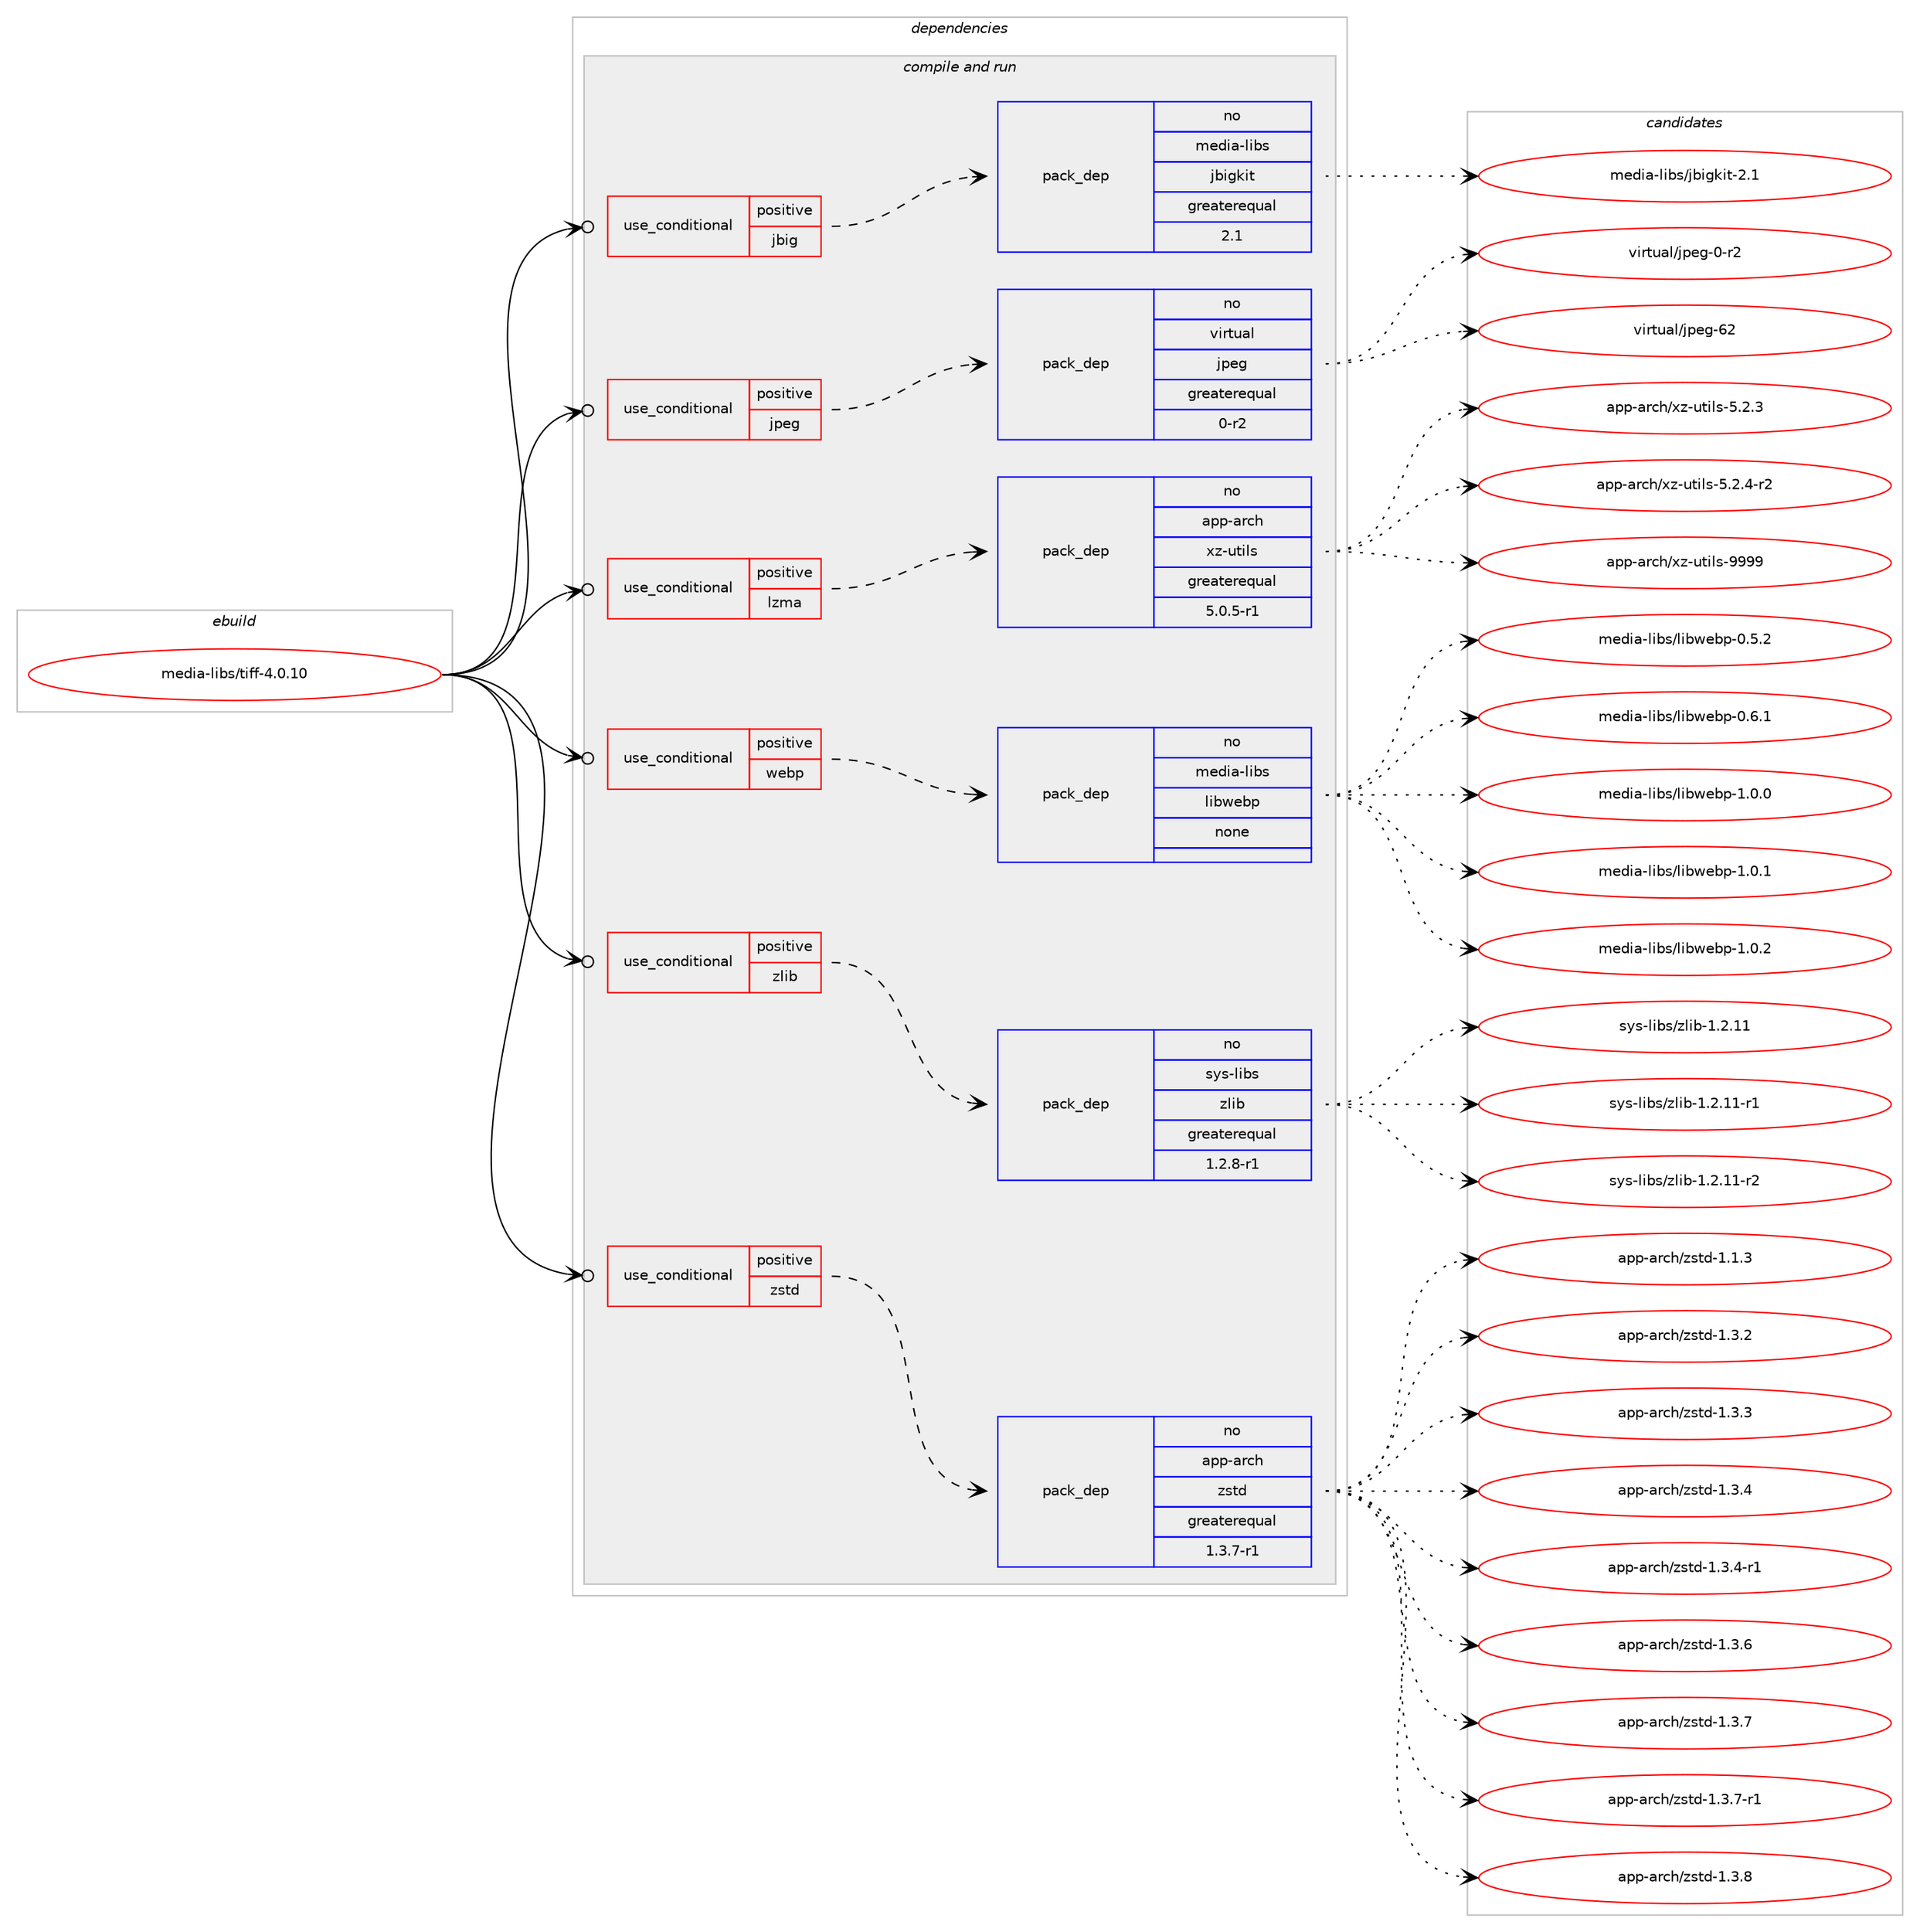 digraph prolog {

# *************
# Graph options
# *************

newrank=true;
concentrate=true;
compound=true;
graph [rankdir=LR,fontname=Helvetica,fontsize=10,ranksep=1.5];#, ranksep=2.5, nodesep=0.2];
edge  [arrowhead=vee];
node  [fontname=Helvetica,fontsize=10];

# **********
# The ebuild
# **********

subgraph cluster_leftcol {
color=gray;
rank=same;
label=<<i>ebuild</i>>;
id [label="media-libs/tiff-4.0.10", color=red, width=4, href="../media-libs/tiff-4.0.10.svg"];
}

# ****************
# The dependencies
# ****************

subgraph cluster_midcol {
color=gray;
label=<<i>dependencies</i>>;
subgraph cluster_compile {
fillcolor="#eeeeee";
style=filled;
label=<<i>compile</i>>;
}
subgraph cluster_compileandrun {
fillcolor="#eeeeee";
style=filled;
label=<<i>compile and run</i>>;
subgraph cond435948 {
dependency1618481 [label=<<TABLE BORDER="0" CELLBORDER="1" CELLSPACING="0" CELLPADDING="4"><TR><TD ROWSPAN="3" CELLPADDING="10">use_conditional</TD></TR><TR><TD>positive</TD></TR><TR><TD>jbig</TD></TR></TABLE>>, shape=none, color=red];
subgraph pack1156439 {
dependency1618482 [label=<<TABLE BORDER="0" CELLBORDER="1" CELLSPACING="0" CELLPADDING="4" WIDTH="220"><TR><TD ROWSPAN="6" CELLPADDING="30">pack_dep</TD></TR><TR><TD WIDTH="110">no</TD></TR><TR><TD>media-libs</TD></TR><TR><TD>jbigkit</TD></TR><TR><TD>greaterequal</TD></TR><TR><TD>2.1</TD></TR></TABLE>>, shape=none, color=blue];
}
dependency1618481:e -> dependency1618482:w [weight=20,style="dashed",arrowhead="vee"];
}
id:e -> dependency1618481:w [weight=20,style="solid",arrowhead="odotvee"];
subgraph cond435949 {
dependency1618483 [label=<<TABLE BORDER="0" CELLBORDER="1" CELLSPACING="0" CELLPADDING="4"><TR><TD ROWSPAN="3" CELLPADDING="10">use_conditional</TD></TR><TR><TD>positive</TD></TR><TR><TD>jpeg</TD></TR></TABLE>>, shape=none, color=red];
subgraph pack1156440 {
dependency1618484 [label=<<TABLE BORDER="0" CELLBORDER="1" CELLSPACING="0" CELLPADDING="4" WIDTH="220"><TR><TD ROWSPAN="6" CELLPADDING="30">pack_dep</TD></TR><TR><TD WIDTH="110">no</TD></TR><TR><TD>virtual</TD></TR><TR><TD>jpeg</TD></TR><TR><TD>greaterequal</TD></TR><TR><TD>0-r2</TD></TR></TABLE>>, shape=none, color=blue];
}
dependency1618483:e -> dependency1618484:w [weight=20,style="dashed",arrowhead="vee"];
}
id:e -> dependency1618483:w [weight=20,style="solid",arrowhead="odotvee"];
subgraph cond435950 {
dependency1618485 [label=<<TABLE BORDER="0" CELLBORDER="1" CELLSPACING="0" CELLPADDING="4"><TR><TD ROWSPAN="3" CELLPADDING="10">use_conditional</TD></TR><TR><TD>positive</TD></TR><TR><TD>lzma</TD></TR></TABLE>>, shape=none, color=red];
subgraph pack1156441 {
dependency1618486 [label=<<TABLE BORDER="0" CELLBORDER="1" CELLSPACING="0" CELLPADDING="4" WIDTH="220"><TR><TD ROWSPAN="6" CELLPADDING="30">pack_dep</TD></TR><TR><TD WIDTH="110">no</TD></TR><TR><TD>app-arch</TD></TR><TR><TD>xz-utils</TD></TR><TR><TD>greaterequal</TD></TR><TR><TD>5.0.5-r1</TD></TR></TABLE>>, shape=none, color=blue];
}
dependency1618485:e -> dependency1618486:w [weight=20,style="dashed",arrowhead="vee"];
}
id:e -> dependency1618485:w [weight=20,style="solid",arrowhead="odotvee"];
subgraph cond435951 {
dependency1618487 [label=<<TABLE BORDER="0" CELLBORDER="1" CELLSPACING="0" CELLPADDING="4"><TR><TD ROWSPAN="3" CELLPADDING="10">use_conditional</TD></TR><TR><TD>positive</TD></TR><TR><TD>webp</TD></TR></TABLE>>, shape=none, color=red];
subgraph pack1156442 {
dependency1618488 [label=<<TABLE BORDER="0" CELLBORDER="1" CELLSPACING="0" CELLPADDING="4" WIDTH="220"><TR><TD ROWSPAN="6" CELLPADDING="30">pack_dep</TD></TR><TR><TD WIDTH="110">no</TD></TR><TR><TD>media-libs</TD></TR><TR><TD>libwebp</TD></TR><TR><TD>none</TD></TR><TR><TD></TD></TR></TABLE>>, shape=none, color=blue];
}
dependency1618487:e -> dependency1618488:w [weight=20,style="dashed",arrowhead="vee"];
}
id:e -> dependency1618487:w [weight=20,style="solid",arrowhead="odotvee"];
subgraph cond435952 {
dependency1618489 [label=<<TABLE BORDER="0" CELLBORDER="1" CELLSPACING="0" CELLPADDING="4"><TR><TD ROWSPAN="3" CELLPADDING="10">use_conditional</TD></TR><TR><TD>positive</TD></TR><TR><TD>zlib</TD></TR></TABLE>>, shape=none, color=red];
subgraph pack1156443 {
dependency1618490 [label=<<TABLE BORDER="0" CELLBORDER="1" CELLSPACING="0" CELLPADDING="4" WIDTH="220"><TR><TD ROWSPAN="6" CELLPADDING="30">pack_dep</TD></TR><TR><TD WIDTH="110">no</TD></TR><TR><TD>sys-libs</TD></TR><TR><TD>zlib</TD></TR><TR><TD>greaterequal</TD></TR><TR><TD>1.2.8-r1</TD></TR></TABLE>>, shape=none, color=blue];
}
dependency1618489:e -> dependency1618490:w [weight=20,style="dashed",arrowhead="vee"];
}
id:e -> dependency1618489:w [weight=20,style="solid",arrowhead="odotvee"];
subgraph cond435953 {
dependency1618491 [label=<<TABLE BORDER="0" CELLBORDER="1" CELLSPACING="0" CELLPADDING="4"><TR><TD ROWSPAN="3" CELLPADDING="10">use_conditional</TD></TR><TR><TD>positive</TD></TR><TR><TD>zstd</TD></TR></TABLE>>, shape=none, color=red];
subgraph pack1156444 {
dependency1618492 [label=<<TABLE BORDER="0" CELLBORDER="1" CELLSPACING="0" CELLPADDING="4" WIDTH="220"><TR><TD ROWSPAN="6" CELLPADDING="30">pack_dep</TD></TR><TR><TD WIDTH="110">no</TD></TR><TR><TD>app-arch</TD></TR><TR><TD>zstd</TD></TR><TR><TD>greaterequal</TD></TR><TR><TD>1.3.7-r1</TD></TR></TABLE>>, shape=none, color=blue];
}
dependency1618491:e -> dependency1618492:w [weight=20,style="dashed",arrowhead="vee"];
}
id:e -> dependency1618491:w [weight=20,style="solid",arrowhead="odotvee"];
}
subgraph cluster_run {
fillcolor="#eeeeee";
style=filled;
label=<<i>run</i>>;
}
}

# **************
# The candidates
# **************

subgraph cluster_choices {
rank=same;
color=gray;
label=<<i>candidates</i>>;

subgraph choice1156439 {
color=black;
nodesep=1;
choice109101100105974510810598115471069810510310710511645504649 [label="media-libs/jbigkit-2.1", color=red, width=4,href="../media-libs/jbigkit-2.1.svg"];
dependency1618482:e -> choice109101100105974510810598115471069810510310710511645504649:w [style=dotted,weight="100"];
}
subgraph choice1156440 {
color=black;
nodesep=1;
choice118105114116117971084710611210110345484511450 [label="virtual/jpeg-0-r2", color=red, width=4,href="../virtual/jpeg-0-r2.svg"];
choice1181051141161179710847106112101103455450 [label="virtual/jpeg-62", color=red, width=4,href="../virtual/jpeg-62.svg"];
dependency1618484:e -> choice118105114116117971084710611210110345484511450:w [style=dotted,weight="100"];
dependency1618484:e -> choice1181051141161179710847106112101103455450:w [style=dotted,weight="100"];
}
subgraph choice1156441 {
color=black;
nodesep=1;
choice971121124597114991044712012245117116105108115455346504651 [label="app-arch/xz-utils-5.2.3", color=red, width=4,href="../app-arch/xz-utils-5.2.3.svg"];
choice9711211245971149910447120122451171161051081154553465046524511450 [label="app-arch/xz-utils-5.2.4-r2", color=red, width=4,href="../app-arch/xz-utils-5.2.4-r2.svg"];
choice9711211245971149910447120122451171161051081154557575757 [label="app-arch/xz-utils-9999", color=red, width=4,href="../app-arch/xz-utils-9999.svg"];
dependency1618486:e -> choice971121124597114991044712012245117116105108115455346504651:w [style=dotted,weight="100"];
dependency1618486:e -> choice9711211245971149910447120122451171161051081154553465046524511450:w [style=dotted,weight="100"];
dependency1618486:e -> choice9711211245971149910447120122451171161051081154557575757:w [style=dotted,weight="100"];
}
subgraph choice1156442 {
color=black;
nodesep=1;
choice109101100105974510810598115471081059811910198112454846534650 [label="media-libs/libwebp-0.5.2", color=red, width=4,href="../media-libs/libwebp-0.5.2.svg"];
choice109101100105974510810598115471081059811910198112454846544649 [label="media-libs/libwebp-0.6.1", color=red, width=4,href="../media-libs/libwebp-0.6.1.svg"];
choice109101100105974510810598115471081059811910198112454946484648 [label="media-libs/libwebp-1.0.0", color=red, width=4,href="../media-libs/libwebp-1.0.0.svg"];
choice109101100105974510810598115471081059811910198112454946484649 [label="media-libs/libwebp-1.0.1", color=red, width=4,href="../media-libs/libwebp-1.0.1.svg"];
choice109101100105974510810598115471081059811910198112454946484650 [label="media-libs/libwebp-1.0.2", color=red, width=4,href="../media-libs/libwebp-1.0.2.svg"];
dependency1618488:e -> choice109101100105974510810598115471081059811910198112454846534650:w [style=dotted,weight="100"];
dependency1618488:e -> choice109101100105974510810598115471081059811910198112454846544649:w [style=dotted,weight="100"];
dependency1618488:e -> choice109101100105974510810598115471081059811910198112454946484648:w [style=dotted,weight="100"];
dependency1618488:e -> choice109101100105974510810598115471081059811910198112454946484649:w [style=dotted,weight="100"];
dependency1618488:e -> choice109101100105974510810598115471081059811910198112454946484650:w [style=dotted,weight="100"];
}
subgraph choice1156443 {
color=black;
nodesep=1;
choice1151211154510810598115471221081059845494650464949 [label="sys-libs/zlib-1.2.11", color=red, width=4,href="../sys-libs/zlib-1.2.11.svg"];
choice11512111545108105981154712210810598454946504649494511449 [label="sys-libs/zlib-1.2.11-r1", color=red, width=4,href="../sys-libs/zlib-1.2.11-r1.svg"];
choice11512111545108105981154712210810598454946504649494511450 [label="sys-libs/zlib-1.2.11-r2", color=red, width=4,href="../sys-libs/zlib-1.2.11-r2.svg"];
dependency1618490:e -> choice1151211154510810598115471221081059845494650464949:w [style=dotted,weight="100"];
dependency1618490:e -> choice11512111545108105981154712210810598454946504649494511449:w [style=dotted,weight="100"];
dependency1618490:e -> choice11512111545108105981154712210810598454946504649494511450:w [style=dotted,weight="100"];
}
subgraph choice1156444 {
color=black;
nodesep=1;
choice9711211245971149910447122115116100454946494651 [label="app-arch/zstd-1.1.3", color=red, width=4,href="../app-arch/zstd-1.1.3.svg"];
choice9711211245971149910447122115116100454946514650 [label="app-arch/zstd-1.3.2", color=red, width=4,href="../app-arch/zstd-1.3.2.svg"];
choice9711211245971149910447122115116100454946514651 [label="app-arch/zstd-1.3.3", color=red, width=4,href="../app-arch/zstd-1.3.3.svg"];
choice9711211245971149910447122115116100454946514652 [label="app-arch/zstd-1.3.4", color=red, width=4,href="../app-arch/zstd-1.3.4.svg"];
choice97112112459711499104471221151161004549465146524511449 [label="app-arch/zstd-1.3.4-r1", color=red, width=4,href="../app-arch/zstd-1.3.4-r1.svg"];
choice9711211245971149910447122115116100454946514654 [label="app-arch/zstd-1.3.6", color=red, width=4,href="../app-arch/zstd-1.3.6.svg"];
choice9711211245971149910447122115116100454946514655 [label="app-arch/zstd-1.3.7", color=red, width=4,href="../app-arch/zstd-1.3.7.svg"];
choice97112112459711499104471221151161004549465146554511449 [label="app-arch/zstd-1.3.7-r1", color=red, width=4,href="../app-arch/zstd-1.3.7-r1.svg"];
choice9711211245971149910447122115116100454946514656 [label="app-arch/zstd-1.3.8", color=red, width=4,href="../app-arch/zstd-1.3.8.svg"];
dependency1618492:e -> choice9711211245971149910447122115116100454946494651:w [style=dotted,weight="100"];
dependency1618492:e -> choice9711211245971149910447122115116100454946514650:w [style=dotted,weight="100"];
dependency1618492:e -> choice9711211245971149910447122115116100454946514651:w [style=dotted,weight="100"];
dependency1618492:e -> choice9711211245971149910447122115116100454946514652:w [style=dotted,weight="100"];
dependency1618492:e -> choice97112112459711499104471221151161004549465146524511449:w [style=dotted,weight="100"];
dependency1618492:e -> choice9711211245971149910447122115116100454946514654:w [style=dotted,weight="100"];
dependency1618492:e -> choice9711211245971149910447122115116100454946514655:w [style=dotted,weight="100"];
dependency1618492:e -> choice97112112459711499104471221151161004549465146554511449:w [style=dotted,weight="100"];
dependency1618492:e -> choice9711211245971149910447122115116100454946514656:w [style=dotted,weight="100"];
}
}

}
